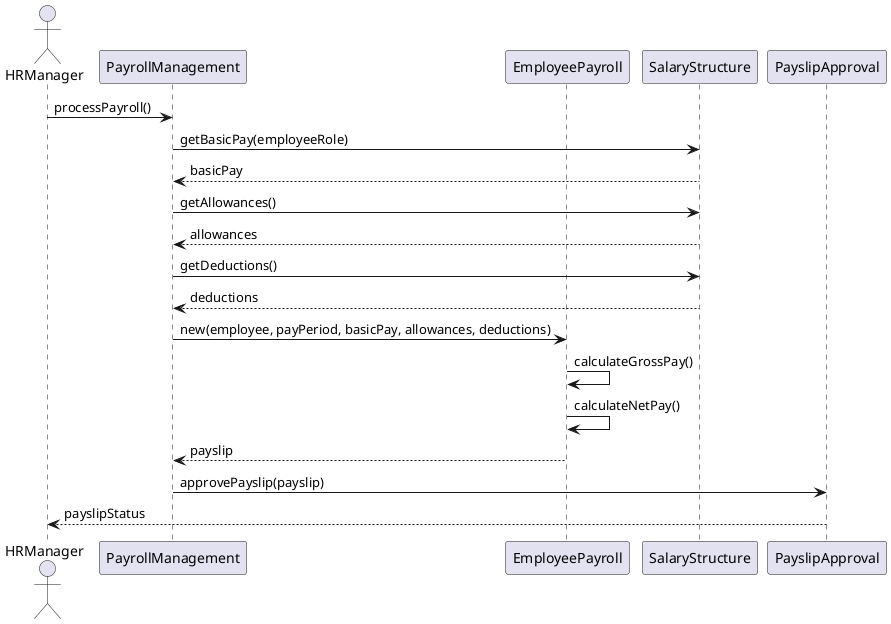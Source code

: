 @startuml PayrollManagement
actor HRManager
participant PayrollManagement
participant EmployeePayroll
participant SalaryStructure
participant PayslipApproval

HRManager -> PayrollManagement: processPayroll()
PayrollManagement -> SalaryStructure: getBasicPay(employeeRole)
SalaryStructure --> PayrollManagement: basicPay
PayrollManagement -> SalaryStructure: getAllowances()
SalaryStructure --> PayrollManagement: allowances
PayrollManagement -> SalaryStructure: getDeductions()
SalaryStructure --> PayrollManagement: deductions
PayrollManagement -> EmployeePayroll: new(employee, payPeriod, basicPay, allowances, deductions)
EmployeePayroll -> EmployeePayroll: calculateGrossPay()
EmployeePayroll -> EmployeePayroll: calculateNetPay()
EmployeePayroll --> PayrollManagement: payslip
PayrollManagement -> PayslipApproval: approvePayslip(payslip)
PayslipApproval --> HRManager: payslipStatus
@enduml
